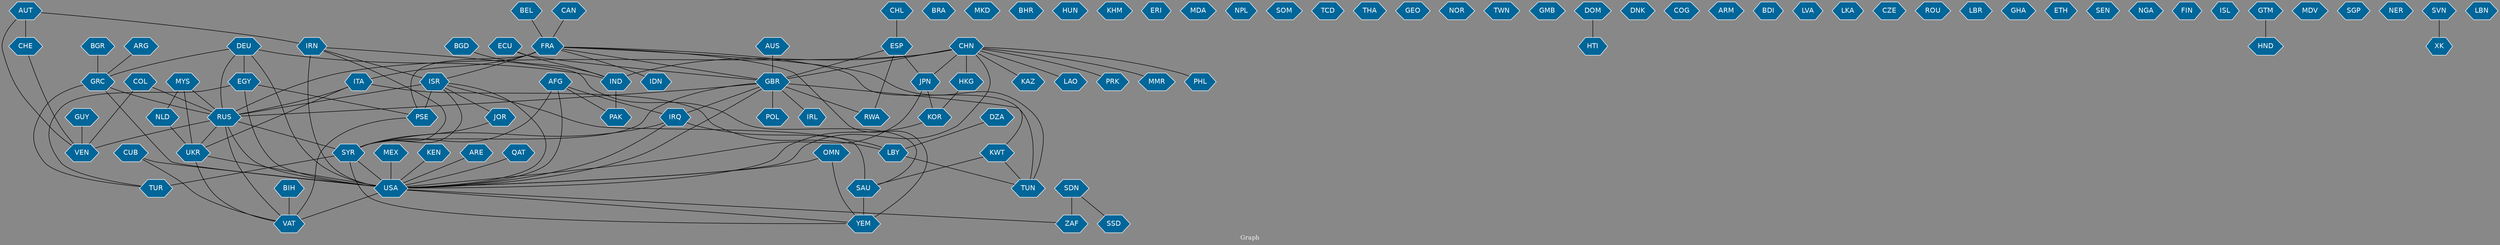 // Countries together in item graph
graph {
	graph [bgcolor="#888888" fontcolor=white fontsize=12 label="Graph" outputorder=edgesfirst overlap=prism]
	node [color=white fillcolor="#006699" fontcolor=white fontname=Helvetica shape=hexagon style=filled]
	edge [arrowhead=open color=black fontcolor=white fontname=Courier fontsize=12]
		PSE [label=PSE]
		GRC [label=GRC]
		DEU [label=DEU]
		PRK [label=PRK]
		JPN [label=JPN]
		SYR [label=SYR]
		BRA [label=BRA]
		VAT [label=VAT]
		TUN [label=TUN]
		FRA [label=FRA]
		MEX [label=MEX]
		LBY [label=LBY]
		IRQ [label=IRQ]
		PAK [label=PAK]
		COL [label=COL]
		CHN [label=CHN]
		EGY [label=EGY]
		MKD [label=MKD]
		SAU [label=SAU]
		ISR [label=ISR]
		KEN [label=KEN]
		USA [label=USA]
		HKG [label=HKG]
		IND [label=IND]
		CAN [label=CAN]
		TUR [label=TUR]
		YEM [label=YEM]
		BHR [label=BHR]
		ARG [label=ARG]
		AFG [label=AFG]
		HUN [label=HUN]
		BIH [label=BIH]
		KHM [label=KHM]
		IRN [label=IRN]
		IRL [label=IRL]
		GBR [label=GBR]
		RUS [label=RUS]
		UKR [label=UKR]
		ARE [label=ARE]
		KOR [label=KOR]
		ERI [label=ERI]
		MDA [label=MDA]
		KWT [label=KWT]
		NPL [label=NPL]
		MYS [label=MYS]
		ESP [label=ESP]
		SOM [label=SOM]
		ZAF [label=ZAF]
		SDN [label=SDN]
		ITA [label=ITA]
		TCD [label=TCD]
		BEL [label=BEL]
		THA [label=THA]
		GEO [label=GEO]
		CHE [label=CHE]
		NOR [label=NOR]
		JOR [label=JOR]
		TWN [label=TWN]
		GMB [label=GMB]
		MMR [label=MMR]
		POL [label=POL]
		BGD [label=BGD]
		HTI [label=HTI]
		DOM [label=DOM]
		NLD [label=NLD]
		PHL [label=PHL]
		QAT [label=QAT]
		SSD [label=SSD]
		AUS [label=AUS]
		DNK [label=DNK]
		IDN [label=IDN]
		COG [label=COG]
		ARM [label=ARM]
		BGR [label=BGR]
		BDI [label=BDI]
		VEN [label=VEN]
		LVA [label=LVA]
		LKA [label=LKA]
		CZE [label=CZE]
		ROU [label=ROU]
		CUB [label=CUB]
		AUT [label=AUT]
		LBR [label=LBR]
		ECU [label=ECU]
		GHA [label=GHA]
		ETH [label=ETH]
		SEN [label=SEN]
		NGA [label=NGA]
		GUY [label=GUY]
		FIN [label=FIN]
		ISL [label=ISL]
		DZA [label=DZA]
		HND [label=HND]
		GTM [label=GTM]
		MDV [label=MDV]
		SGP [label=SGP]
		NER [label=NER]
		OMN [label=OMN]
		CHL [label=CHL]
		SVN [label=SVN]
		XK [label=XK]
		KAZ [label=KAZ]
		LBN [label=LBN]
		LAO [label=LAO]
		RWA [label=RWA]
			FRA -- IDN [weight=1]
			AFG -- SYR [weight=1]
			SYR -- TUR [weight=3]
			USA -- VAT [weight=3]
			GRC -- USA [weight=1]
			CHN -- KAZ [weight=1]
			SAU -- YEM [weight=5]
			GBR -- TUN [weight=6]
			ESP -- RWA [weight=2]
			KWT -- TUN [weight=2]
			LBY -- TUN [weight=2]
			ITA -- RUS [weight=2]
			MYS -- RUS [weight=1]
			CUB -- USA [weight=5]
			JOR -- SYR [weight=1]
			IND -- PAK [weight=4]
			AFG -- USA [weight=1]
			GUY -- VEN [weight=1]
			PSE -- VAT [weight=1]
			CHE -- VEN [weight=1]
			IRN -- ISR [weight=2]
			BEL -- FRA [weight=1]
			CHN -- PRK [weight=1]
			FRA -- YEM [weight=2]
			SDN -- SSD [weight=6]
			USA -- YEM [weight=3]
			DOM -- HTI [weight=9]
			ITA -- UKR [weight=2]
			AUT -- IRN [weight=1]
			ARE -- USA [weight=1]
			COL -- RUS [weight=1]
			DEU -- RUS [weight=3]
			JPN -- USA [weight=1]
			KOR -- USA [weight=1]
			CHN -- USA [weight=1]
			GRC -- TUR [weight=1]
			EGY -- PSE [weight=2]
			CHN -- GBR [weight=2]
			RUS -- SYR [weight=1]
			DEU -- IND [weight=1]
			GBR -- RWA [weight=2]
			CHN -- IND [weight=2]
			OMN -- USA [weight=1]
			AUT -- CHE [weight=1]
			COL -- VEN [weight=1]
			NLD -- UKR [weight=1]
			HKG -- KOR [weight=1]
			EGY -- USA [weight=2]
			DEU -- EGY [weight=2]
			ECU -- IND [weight=2]
			CHL -- ESP [weight=1]
			GBR -- IRL [weight=1]
			CHN -- JPN [weight=1]
			UKR -- USA [weight=2]
			IRQ -- SYR [weight=2]
			BGD -- IND [weight=2]
			CHN -- LAO [weight=1]
			ISR -- USA [weight=7]
			ECU -- GBR [weight=1]
			SVN -- XK [weight=1]
			CUB -- VAT [weight=1]
			GBR -- RUS [weight=3]
			MYS -- UKR [weight=2]
			ISR -- RUS [weight=1]
			KEN -- USA [weight=1]
			GBR -- SYR [weight=2]
			AUS -- GBR [weight=1]
			GRC -- RUS [weight=2]
			USA -- ZAF [weight=2]
			ISR -- PSE [weight=50]
			FRA -- KWT [weight=2]
			FRA -- GBR [weight=2]
			UKR -- VAT [weight=1]
			ISR -- SAU [weight=1]
			DEU -- GRC [weight=3]
			CHN -- MMR [weight=1]
			DZA -- LBY [weight=5]
			OMN -- YEM [weight=1]
			MEX -- USA [weight=1]
			CAN -- FRA [weight=1]
			RUS -- UKR [weight=11]
			IRN -- USA [weight=5]
			FRA -- PSE [weight=5]
			GBR -- POL [weight=2]
			IRN -- SAU [weight=1]
			ESP -- GBR [weight=2]
			IRQ -- LBY [weight=2]
			SDN -- ZAF [weight=11]
			GBR -- USA [weight=4]
			QAT -- USA [weight=1]
			KWT -- SAU [weight=1]
			IRN -- SYR [weight=1]
			AUT -- VEN [weight=1]
			SYR -- USA [weight=2]
			ISR -- JOR [weight=2]
			RUS -- VEN [weight=1]
			MYS -- NLD [weight=1]
			ITA -- LBY [weight=1]
			ISR -- SYR [weight=3]
			BGR -- GRC [weight=2]
			IRQ -- USA [weight=5]
			SYR -- YEM [weight=1]
			JPN -- KOR [weight=3]
			GTM -- HND [weight=1]
			BIH -- VAT [weight=2]
			GBR -- IRQ [weight=1]
			RUS -- VAT [weight=1]
			CHN -- PHL [weight=2]
			CHN -- RUS [weight=2]
			AFG -- IRQ [weight=1]
			RUS -- USA [weight=5]
			DEU -- USA [weight=4]
			ARG -- GRC [weight=1]
			FRA -- ITA [weight=1]
			FRA -- ISR [weight=8]
			ESP -- JPN [weight=2]
			EGY -- TUR [weight=1]
			FRA -- TUN [weight=2]
			AFG -- PAK [weight=1]
			CHN -- HKG [weight=12]
}